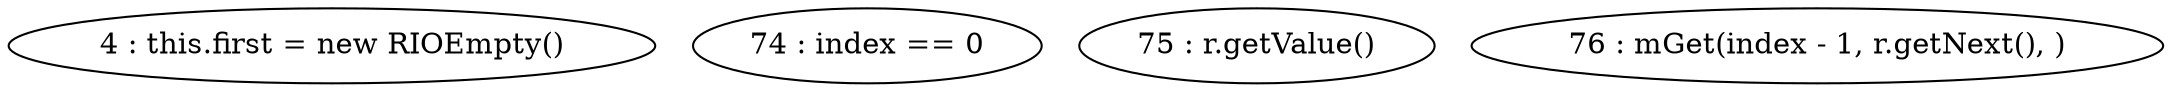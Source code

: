 digraph G {
"4 : this.first = new RIOEmpty()"
"74 : index == 0"
"75 : r.getValue()"
"76 : mGet(index - 1, r.getNext(), )"
}